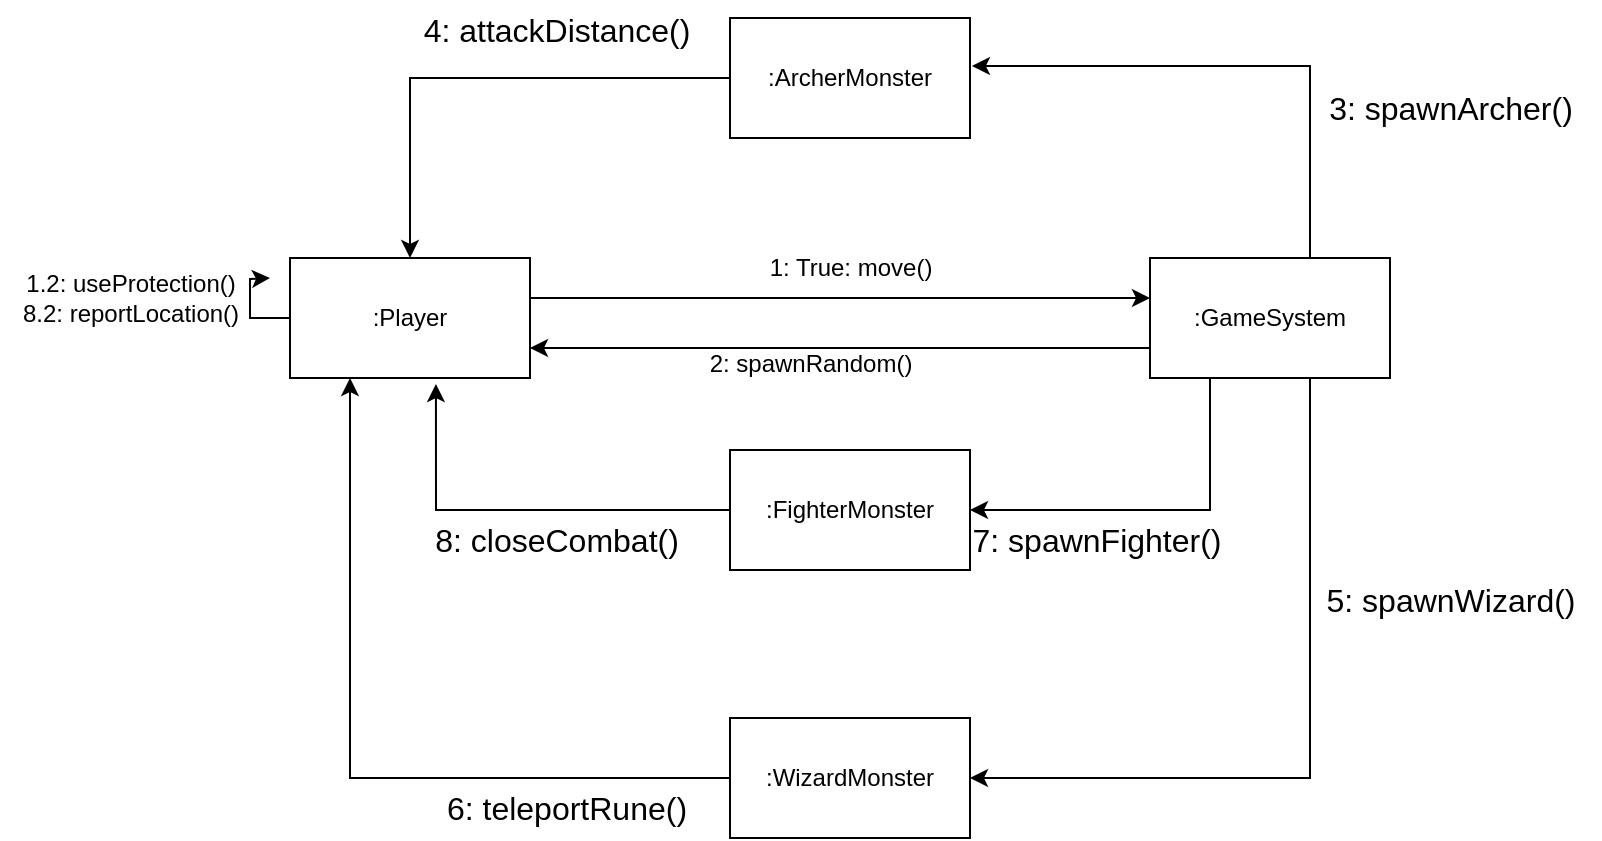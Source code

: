 <mxfile version="25.0.1">
  <diagram name="Sayfa -1" id="GVQYx2sRCvoD61wXHu_J">
    <mxGraphModel dx="1761" dy="1616" grid="1" gridSize="10" guides="1" tooltips="1" connect="1" arrows="1" fold="1" page="1" pageScale="1" pageWidth="827" pageHeight="1169" math="0" shadow="0">
      <root>
        <mxCell id="0" />
        <mxCell id="1" parent="0" />
        <mxCell id="AqNQG8bEep74ebUHCkk8-26" style="edgeStyle=orthogonalEdgeStyle;rounded=0;orthogonalLoop=1;jettySize=auto;html=1;" parent="1" source="AqNQG8bEep74ebUHCkk8-3" edge="1">
          <mxGeometry relative="1" as="geometry">
            <mxPoint x="-675" y="-730" as="targetPoint" />
          </mxGeometry>
        </mxCell>
        <mxCell id="AqNQG8bEep74ebUHCkk8-3" value=":Player" style="rounded=0;whiteSpace=wrap;html=1;" parent="1" vertex="1">
          <mxGeometry x="-665" y="-740" width="120" height="60" as="geometry" />
        </mxCell>
        <mxCell id="AqNQG8bEep74ebUHCkk8-16" style="edgeStyle=orthogonalEdgeStyle;rounded=0;orthogonalLoop=1;jettySize=auto;html=1;" parent="1" source="AqNQG8bEep74ebUHCkk8-4" target="AqNQG8bEep74ebUHCkk8-3" edge="1">
          <mxGeometry relative="1" as="geometry" />
        </mxCell>
        <mxCell id="AqNQG8bEep74ebUHCkk8-4" value=":ArcherMonster" style="rounded=0;whiteSpace=wrap;html=1;" parent="1" vertex="1">
          <mxGeometry x="-445" y="-860" width="120" height="60" as="geometry" />
        </mxCell>
        <mxCell id="AqNQG8bEep74ebUHCkk8-12" style="edgeStyle=orthogonalEdgeStyle;rounded=0;orthogonalLoop=1;jettySize=auto;html=1;entryX=1;entryY=0.5;entryDx=0;entryDy=0;" parent="1" source="AqNQG8bEep74ebUHCkk8-5" target="AqNQG8bEep74ebUHCkk8-6" edge="1">
          <mxGeometry relative="1" as="geometry">
            <Array as="points">
              <mxPoint x="-205" y="-614" />
            </Array>
          </mxGeometry>
        </mxCell>
        <mxCell id="AqNQG8bEep74ebUHCkk8-13" style="edgeStyle=orthogonalEdgeStyle;rounded=0;orthogonalLoop=1;jettySize=auto;html=1;entryX=1;entryY=0.5;entryDx=0;entryDy=0;" parent="1" source="AqNQG8bEep74ebUHCkk8-5" target="AqNQG8bEep74ebUHCkk8-7" edge="1">
          <mxGeometry relative="1" as="geometry">
            <Array as="points">
              <mxPoint x="-155" y="-480" />
            </Array>
          </mxGeometry>
        </mxCell>
        <mxCell id="AqNQG8bEep74ebUHCkk8-5" value=":GameSystem" style="rounded=0;whiteSpace=wrap;html=1;" parent="1" vertex="1">
          <mxGeometry x="-235" y="-740" width="120" height="60" as="geometry" />
        </mxCell>
        <mxCell id="AqNQG8bEep74ebUHCkk8-6" value=":FighterMonster" style="rounded=0;whiteSpace=wrap;html=1;" parent="1" vertex="1">
          <mxGeometry x="-445" y="-644" width="120" height="60" as="geometry" />
        </mxCell>
        <mxCell id="AqNQG8bEep74ebUHCkk8-18" style="edgeStyle=orthogonalEdgeStyle;rounded=0;orthogonalLoop=1;jettySize=auto;html=1;entryX=0.25;entryY=1;entryDx=0;entryDy=0;" parent="1" source="AqNQG8bEep74ebUHCkk8-7" target="AqNQG8bEep74ebUHCkk8-3" edge="1">
          <mxGeometry relative="1" as="geometry" />
        </mxCell>
        <mxCell id="AqNQG8bEep74ebUHCkk8-7" value=":WizardMonster" style="rounded=0;whiteSpace=wrap;html=1;" parent="1" vertex="1">
          <mxGeometry x="-445" y="-510" width="120" height="60" as="geometry" />
        </mxCell>
        <mxCell id="AqNQG8bEep74ebUHCkk8-8" value="" style="endArrow=classic;html=1;rounded=0;exitX=1;exitY=0.5;exitDx=0;exitDy=0;" parent="1" edge="1">
          <mxGeometry width="50" height="50" relative="1" as="geometry">
            <mxPoint x="-545" y="-720" as="sourcePoint" />
            <mxPoint x="-235" y="-720" as="targetPoint" />
          </mxGeometry>
        </mxCell>
        <mxCell id="AqNQG8bEep74ebUHCkk8-9" value="1: True: move()" style="text;html=1;align=center;verticalAlign=middle;resizable=0;points=[];autosize=1;strokeColor=none;fillColor=none;" parent="1" vertex="1">
          <mxGeometry x="-440" y="-750" width="110" height="30" as="geometry" />
        </mxCell>
        <mxCell id="AqNQG8bEep74ebUHCkk8-10" value="" style="endArrow=classic;html=1;rounded=0;entryX=1;entryY=0.75;entryDx=0;entryDy=0;exitX=0;exitY=0.75;exitDx=0;exitDy=0;" parent="1" source="AqNQG8bEep74ebUHCkk8-5" target="AqNQG8bEep74ebUHCkk8-3" edge="1">
          <mxGeometry width="50" height="50" relative="1" as="geometry">
            <mxPoint x="-55" y="-660" as="sourcePoint" />
            <mxPoint x="-5" y="-710" as="targetPoint" />
          </mxGeometry>
        </mxCell>
        <mxCell id="AqNQG8bEep74ebUHCkk8-11" value="2: spawnRandom()" style="text;html=1;align=center;verticalAlign=middle;resizable=0;points=[];autosize=1;strokeColor=none;fillColor=none;" parent="1" vertex="1">
          <mxGeometry x="-465" y="-702" width="120" height="30" as="geometry" />
        </mxCell>
        <mxCell id="AqNQG8bEep74ebUHCkk8-14" style="edgeStyle=orthogonalEdgeStyle;rounded=0;orthogonalLoop=1;jettySize=auto;html=1;entryX=1.008;entryY=0.4;entryDx=0;entryDy=0;entryPerimeter=0;" parent="1" source="AqNQG8bEep74ebUHCkk8-5" target="AqNQG8bEep74ebUHCkk8-4" edge="1">
          <mxGeometry relative="1" as="geometry">
            <Array as="points">
              <mxPoint x="-155" y="-836" />
            </Array>
          </mxGeometry>
        </mxCell>
        <mxCell id="AqNQG8bEep74ebUHCkk8-17" style="edgeStyle=orthogonalEdgeStyle;rounded=0;orthogonalLoop=1;jettySize=auto;html=1;entryX=0.608;entryY=1.05;entryDx=0;entryDy=0;entryPerimeter=0;" parent="1" source="AqNQG8bEep74ebUHCkk8-6" target="AqNQG8bEep74ebUHCkk8-3" edge="1">
          <mxGeometry relative="1" as="geometry" />
        </mxCell>
        <mxCell id="AqNQG8bEep74ebUHCkk8-19" value="3: spawnArcher()" style="text;html=1;align=center;verticalAlign=middle;resizable=0;points=[];autosize=1;strokeColor=none;fillColor=none;fontSize=16;" parent="1" vertex="1">
          <mxGeometry x="-160" y="-830" width="150" height="30" as="geometry" />
        </mxCell>
        <mxCell id="AqNQG8bEep74ebUHCkk8-20" value="5: spawnWizard()" style="text;html=1;align=center;verticalAlign=middle;resizable=0;points=[];autosize=1;strokeColor=none;fillColor=none;fontSize=16;" parent="1" vertex="1">
          <mxGeometry x="-160" y="-584" width="150" height="30" as="geometry" />
        </mxCell>
        <mxCell id="AqNQG8bEep74ebUHCkk8-21" value="7: spawnFighter()" style="text;html=1;align=center;verticalAlign=middle;resizable=0;points=[];autosize=1;strokeColor=none;fillColor=none;fontSize=16;" parent="1" vertex="1">
          <mxGeometry x="-337" y="-614" width="150" height="30" as="geometry" />
        </mxCell>
        <mxCell id="AqNQG8bEep74ebUHCkk8-22" value="4: attackDistance()" style="text;html=1;align=center;verticalAlign=middle;resizable=0;points=[];autosize=1;strokeColor=none;fillColor=none;fontSize=16;" parent="1" vertex="1">
          <mxGeometry x="-612" y="-869" width="160" height="30" as="geometry" />
        </mxCell>
        <mxCell id="AqNQG8bEep74ebUHCkk8-24" value="6:&amp;nbsp;teleportRune()" style="text;html=1;align=center;verticalAlign=middle;resizable=0;points=[];autosize=1;strokeColor=none;fillColor=none;fontSize=16;" parent="1" vertex="1">
          <mxGeometry x="-597" y="-480" width="140" height="30" as="geometry" />
        </mxCell>
        <mxCell id="AqNQG8bEep74ebUHCkk8-25" value="8: closeCombat()" style="text;html=1;align=center;verticalAlign=middle;resizable=0;points=[];autosize=1;strokeColor=none;fillColor=none;fontSize=16;" parent="1" vertex="1">
          <mxGeometry x="-607" y="-614" width="150" height="30" as="geometry" />
        </mxCell>
        <mxCell id="AqNQG8bEep74ebUHCkk8-27" value="1.2: useProtection()&lt;div&gt;8.2: reportLocation()&lt;/div&gt;" style="text;html=1;align=center;verticalAlign=middle;resizable=0;points=[];autosize=1;strokeColor=none;fillColor=none;" parent="1" vertex="1">
          <mxGeometry x="-810" y="-740" width="130" height="40" as="geometry" />
        </mxCell>
      </root>
    </mxGraphModel>
  </diagram>
</mxfile>
